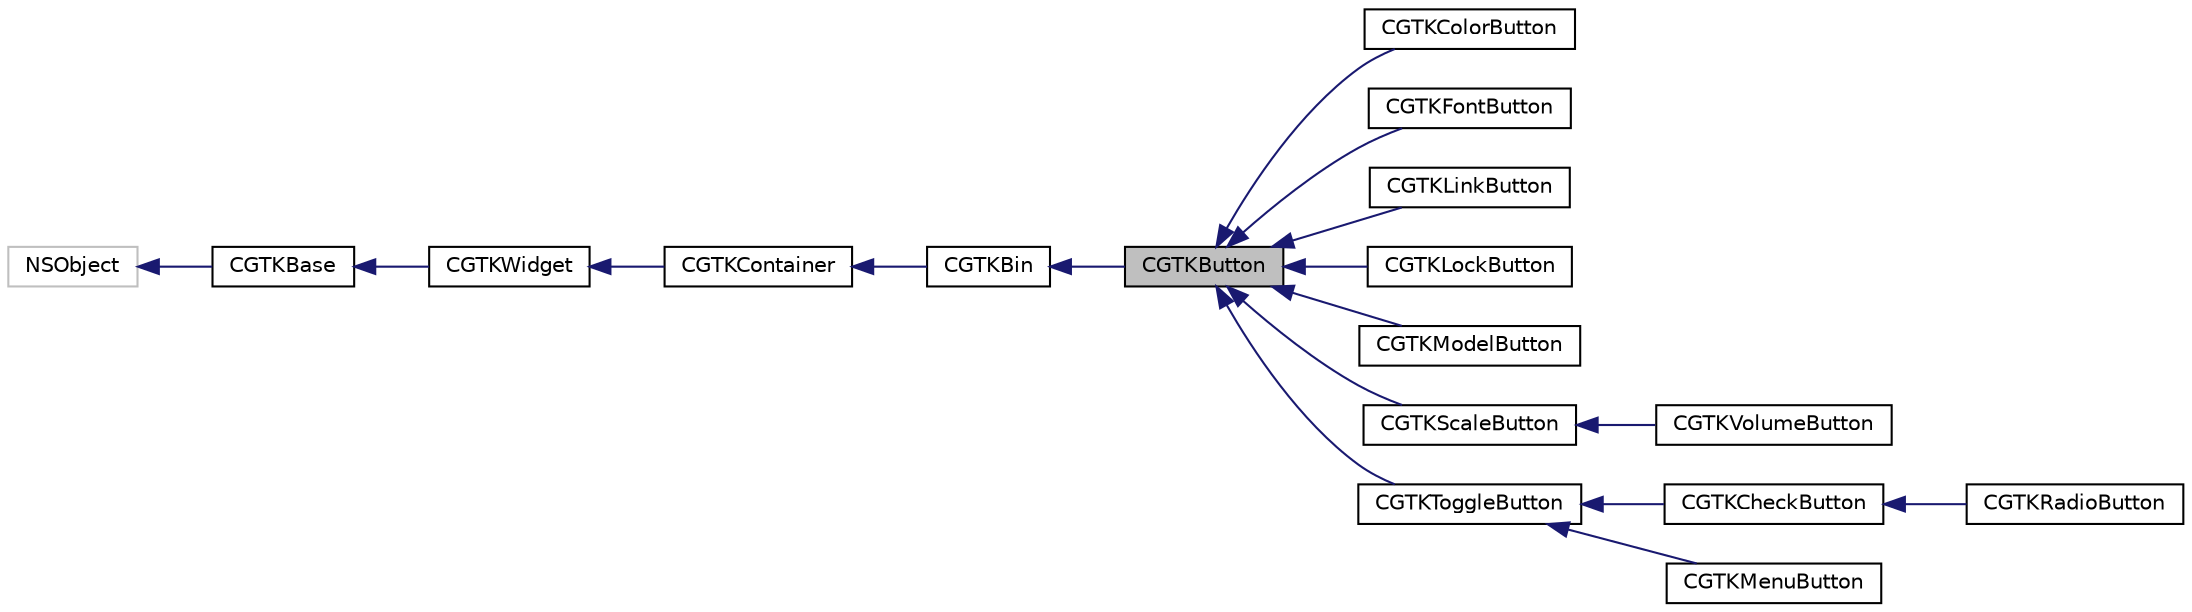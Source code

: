 digraph "CGTKButton"
{
  edge [fontname="Helvetica",fontsize="10",labelfontname="Helvetica",labelfontsize="10"];
  node [fontname="Helvetica",fontsize="10",shape=record];
  rankdir="LR";
  Node0 [label="CGTKButton",height=0.2,width=0.4,color="black", fillcolor="grey75", style="filled", fontcolor="black"];
  Node1 -> Node0 [dir="back",color="midnightblue",fontsize="10",style="solid",fontname="Helvetica"];
  Node1 [label="CGTKBin",height=0.2,width=0.4,color="black", fillcolor="white", style="filled",URL="$interface_c_g_t_k_bin.html"];
  Node2 -> Node1 [dir="back",color="midnightblue",fontsize="10",style="solid",fontname="Helvetica"];
  Node2 [label="CGTKContainer",height=0.2,width=0.4,color="black", fillcolor="white", style="filled",URL="$interface_c_g_t_k_container.html"];
  Node3 -> Node2 [dir="back",color="midnightblue",fontsize="10",style="solid",fontname="Helvetica"];
  Node3 [label="CGTKWidget",height=0.2,width=0.4,color="black", fillcolor="white", style="filled",URL="$interface_c_g_t_k_widget.html"];
  Node4 -> Node3 [dir="back",color="midnightblue",fontsize="10",style="solid",fontname="Helvetica"];
  Node4 [label="CGTKBase",height=0.2,width=0.4,color="black", fillcolor="white", style="filled",URL="$interface_c_g_t_k_base.html"];
  Node5 -> Node4 [dir="back",color="midnightblue",fontsize="10",style="solid",fontname="Helvetica"];
  Node5 [label="NSObject",height=0.2,width=0.4,color="grey75", fillcolor="white", style="filled"];
  Node0 -> Node6 [dir="back",color="midnightblue",fontsize="10",style="solid",fontname="Helvetica"];
  Node6 [label="CGTKColorButton",height=0.2,width=0.4,color="black", fillcolor="white", style="filled",URL="$interface_c_g_t_k_color_button.html"];
  Node0 -> Node7 [dir="back",color="midnightblue",fontsize="10",style="solid",fontname="Helvetica"];
  Node7 [label="CGTKFontButton",height=0.2,width=0.4,color="black", fillcolor="white", style="filled",URL="$interface_c_g_t_k_font_button.html"];
  Node0 -> Node8 [dir="back",color="midnightblue",fontsize="10",style="solid",fontname="Helvetica"];
  Node8 [label="CGTKLinkButton",height=0.2,width=0.4,color="black", fillcolor="white", style="filled",URL="$interface_c_g_t_k_link_button.html"];
  Node0 -> Node9 [dir="back",color="midnightblue",fontsize="10",style="solid",fontname="Helvetica"];
  Node9 [label="CGTKLockButton",height=0.2,width=0.4,color="black", fillcolor="white", style="filled",URL="$interface_c_g_t_k_lock_button.html"];
  Node0 -> Node10 [dir="back",color="midnightblue",fontsize="10",style="solid",fontname="Helvetica"];
  Node10 [label="CGTKModelButton",height=0.2,width=0.4,color="black", fillcolor="white", style="filled",URL="$interface_c_g_t_k_model_button.html"];
  Node0 -> Node11 [dir="back",color="midnightblue",fontsize="10",style="solid",fontname="Helvetica"];
  Node11 [label="CGTKScaleButton",height=0.2,width=0.4,color="black", fillcolor="white", style="filled",URL="$interface_c_g_t_k_scale_button.html"];
  Node11 -> Node12 [dir="back",color="midnightblue",fontsize="10",style="solid",fontname="Helvetica"];
  Node12 [label="CGTKVolumeButton",height=0.2,width=0.4,color="black", fillcolor="white", style="filled",URL="$interface_c_g_t_k_volume_button.html"];
  Node0 -> Node13 [dir="back",color="midnightblue",fontsize="10",style="solid",fontname="Helvetica"];
  Node13 [label="CGTKToggleButton",height=0.2,width=0.4,color="black", fillcolor="white", style="filled",URL="$interface_c_g_t_k_toggle_button.html"];
  Node13 -> Node14 [dir="back",color="midnightblue",fontsize="10",style="solid",fontname="Helvetica"];
  Node14 [label="CGTKCheckButton",height=0.2,width=0.4,color="black", fillcolor="white", style="filled",URL="$interface_c_g_t_k_check_button.html"];
  Node14 -> Node15 [dir="back",color="midnightblue",fontsize="10",style="solid",fontname="Helvetica"];
  Node15 [label="CGTKRadioButton",height=0.2,width=0.4,color="black", fillcolor="white", style="filled",URL="$interface_c_g_t_k_radio_button.html"];
  Node13 -> Node16 [dir="back",color="midnightblue",fontsize="10",style="solid",fontname="Helvetica"];
  Node16 [label="CGTKMenuButton",height=0.2,width=0.4,color="black", fillcolor="white", style="filled",URL="$interface_c_g_t_k_menu_button.html"];
}
